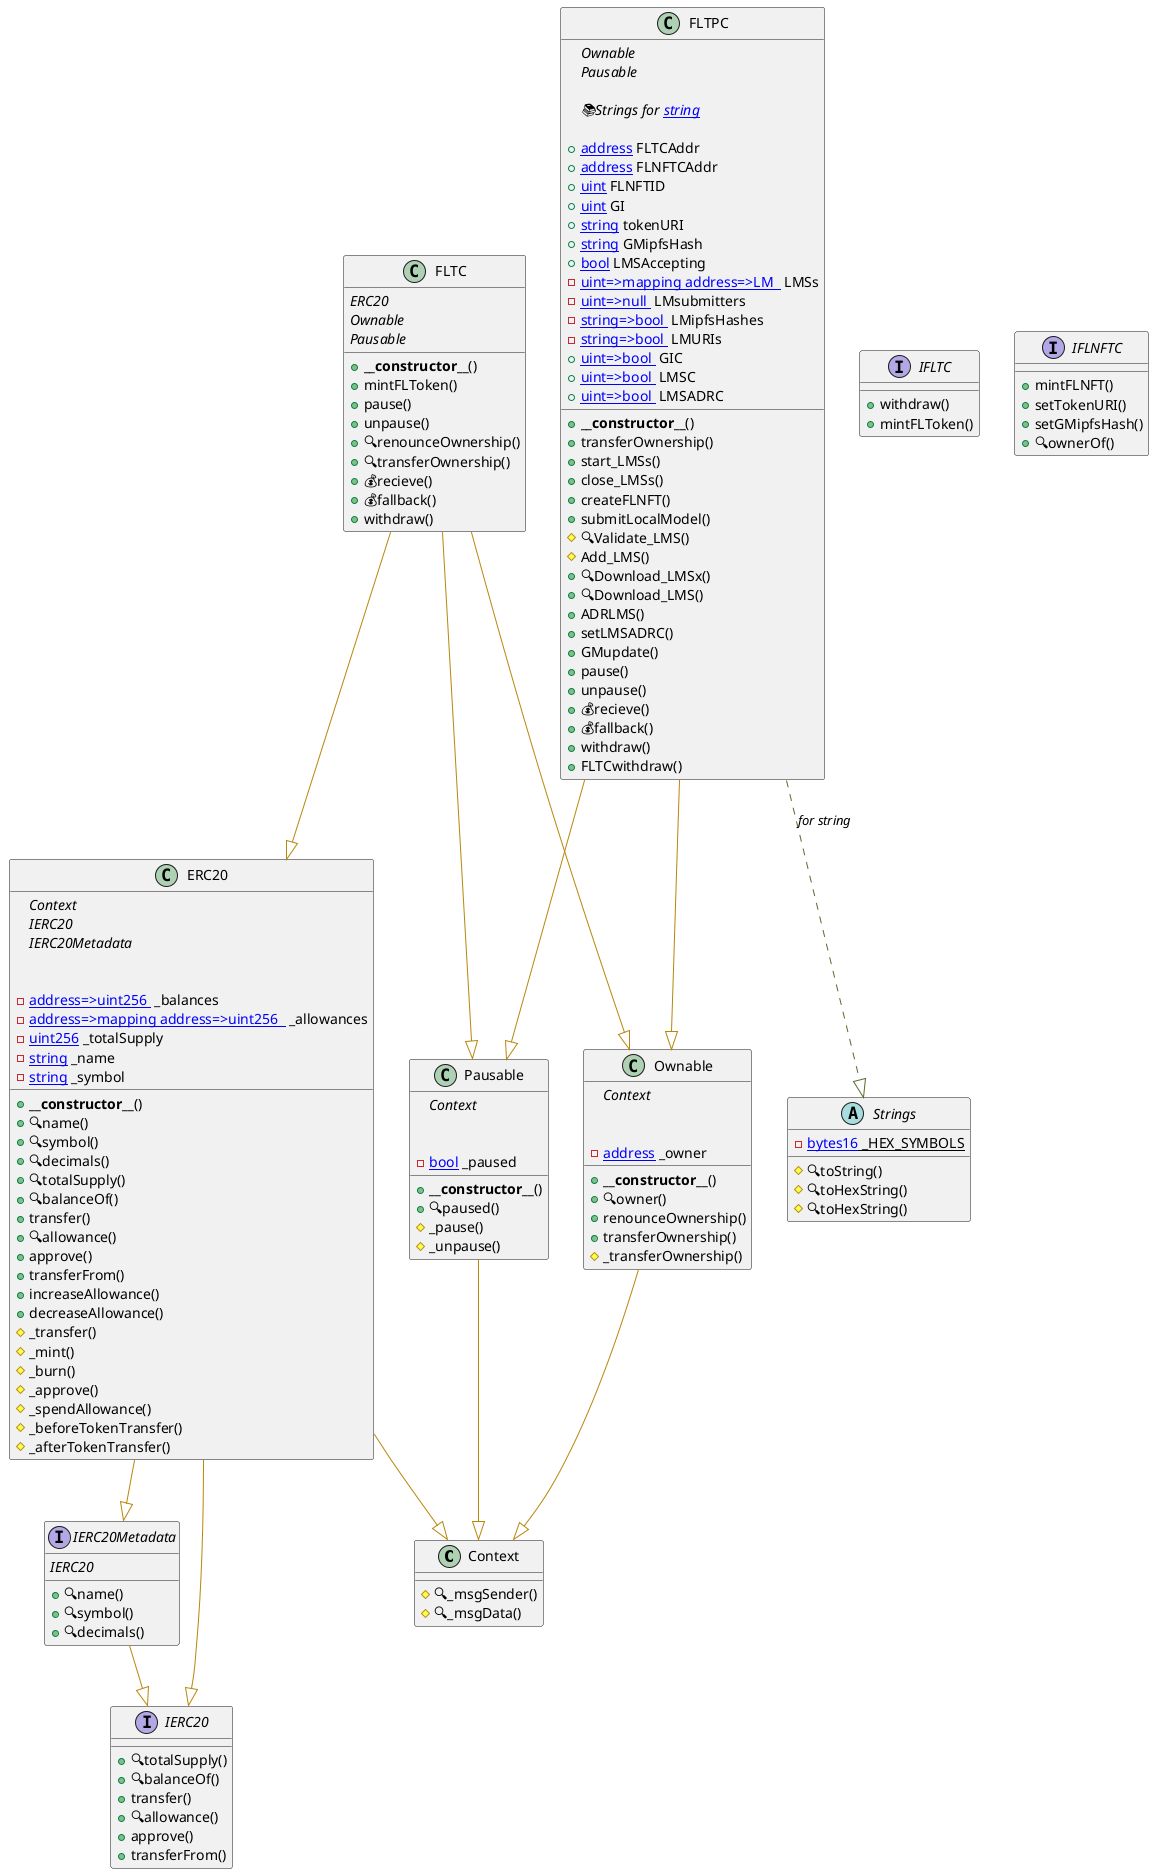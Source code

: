 @startuml
' -- generated by: https://marketplace.visualstudio.com/items?itemName=tintinweb.solidity-visual-auditor
'
' -- for auto-render install: https://marketplace.visualstudio.com/items?itemName=jebbs.plantuml
' -- options --



' -- classes --


class Context {
    ' -- inheritance --

    ' -- usingFor --

    ' -- vars --

    ' -- methods --
	#🔍_msgSender()
	#🔍_msgData()

}


interface IERC20 {
    ' -- inheritance --

    ' -- usingFor --

    ' -- vars --

    ' -- methods --
	+🔍totalSupply()
	+🔍balanceOf()
	+transfer()
	+🔍allowance()
	+approve()
	+transferFrom()

}


interface IERC20Metadata {
    ' -- inheritance --
	{abstract}IERC20

    ' -- usingFor --

    ' -- vars --

    ' -- methods --
	+🔍name()
	+🔍symbol()
	+🔍decimals()

}


class Pausable {
    ' -- inheritance --
	{abstract}Context

    ' -- usingFor --

    ' -- vars --
	-[[bool]] _paused

    ' -- methods --
	+**__constructor__**()
	+🔍paused()
	#_pause()
	#_unpause()

}


class ERC20 {
    ' -- inheritance --
	{abstract}Context
	{abstract}IERC20
	{abstract}IERC20Metadata

    ' -- usingFor --

    ' -- vars --
	-[[mapping address=>uint256 ]] _balances
	-[[mapping address=>mapping address=>uint256  ]] _allowances
	-[[uint256]] _totalSupply
	-[[string]] _name
	-[[string]] _symbol

    ' -- methods --
	+**__constructor__**()
	+🔍name()
	+🔍symbol()
	+🔍decimals()
	+🔍totalSupply()
	+🔍balanceOf()
	+transfer()
	+🔍allowance()
	+approve()
	+transferFrom()
	+increaseAllowance()
	+decreaseAllowance()
	#_transfer()
	#_mint()
	#_burn()
	#_approve()
	#_spendAllowance()
	#_beforeTokenTransfer()
	#_afterTokenTransfer()

}


class Ownable {
    ' -- inheritance --
	{abstract}Context

    ' -- usingFor --

    ' -- vars --
	-[[address]] _owner

    ' -- methods --
	+**__constructor__**()
	+🔍owner()
	+renounceOwnership()
	+transferOwnership()
	#_transferOwnership()

}


interface IFLTC {
    ' -- inheritance --

    ' -- usingFor --

    ' -- vars --

    ' -- methods --
	+withdraw()
	+mintFLToken()

}


interface IFLNFTC {
    ' -- inheritance --

    ' -- usingFor --

    ' -- vars --

    ' -- methods --
	+mintFLNFT()
	+setTokenURI()
	+setGMipfsHash()
	+🔍ownerOf()

}


class FLTC {
    ' -- inheritance --
	{abstract}ERC20
	{abstract}Ownable
	{abstract}Pausable

    ' -- usingFor --

    ' -- vars --

    ' -- methods --
	+**__constructor__**()
	+mintFLToken()
	+pause()
	+unpause()
	+🔍renounceOwnership()
	+🔍transferOwnership()
	+💰recieve()
	+💰fallback()
	+withdraw()

}


abstract Strings {
    ' -- inheritance --

    ' -- usingFor --

    ' -- vars --
	-{static}[[bytes16]] _HEX_SYMBOLS

    ' -- methods --
	#🔍toString()
	#🔍toHexString()
	#🔍toHexString()

}


class FLTPC {
    ' -- inheritance --
	{abstract}Ownable
	{abstract}Pausable

    ' -- usingFor --
	{abstract}📚Strings for [[string]]

    ' -- vars --
	+[[address]] FLTCAddr
	+[[address]] FLNFTCAddr
	+[[uint]] FLNFTID
	+[[uint]] GI
	+[[string]] tokenURI
	+[[string]] GMipfsHash
	+[[bool]] LMSAccepting
	-[[mapping uint=>mapping address=>LM  ]] LMSs
	-[[mapping uint=>null ]] LMsubmitters
	-[[mapping string=>bool ]] LMipfsHashes
	-[[mapping string=>bool ]] LMURIs
	+[[mapping uint=>bool ]] GIC
	+[[mapping uint=>bool ]] LMSC
	+[[mapping uint=>bool ]] LMSADRC

    ' -- methods --
	+**__constructor__**()
	+transferOwnership()
	+start_LMSs()
	+close_LMSs()
	+createFLNFT()
	+submitLocalModel()
	#🔍Validate_LMS()
	#Add_LMS()
	+🔍Download_LMSx()
	+🔍Download_LMS()
	+ADRLMS()
	+setLMSADRC()
	+GMupdate()
	+pause()
	+unpause()
	+💰recieve()
	+💰fallback()
	+withdraw()
	+FLTCwithdraw()

}
' -- inheritance / usingFor --
IERC20Metadata --[#DarkGoldenRod]|> IERC20
Pausable --[#DarkGoldenRod]|> Context
ERC20 --[#DarkGoldenRod]|> Context
ERC20 --[#DarkGoldenRod]|> IERC20
ERC20 --[#DarkGoldenRod]|> IERC20Metadata
Ownable --[#DarkGoldenRod]|> Context
FLTC --[#DarkGoldenRod]|> ERC20
FLTC --[#DarkGoldenRod]|> Ownable
FLTC --[#DarkGoldenRod]|> Pausable
FLTPC --[#DarkGoldenRod]|> Ownable
FLTPC --[#DarkGoldenRod]|> Pausable
FLTPC ..[#DarkOliveGreen]|> Strings : //for string//

@enduml